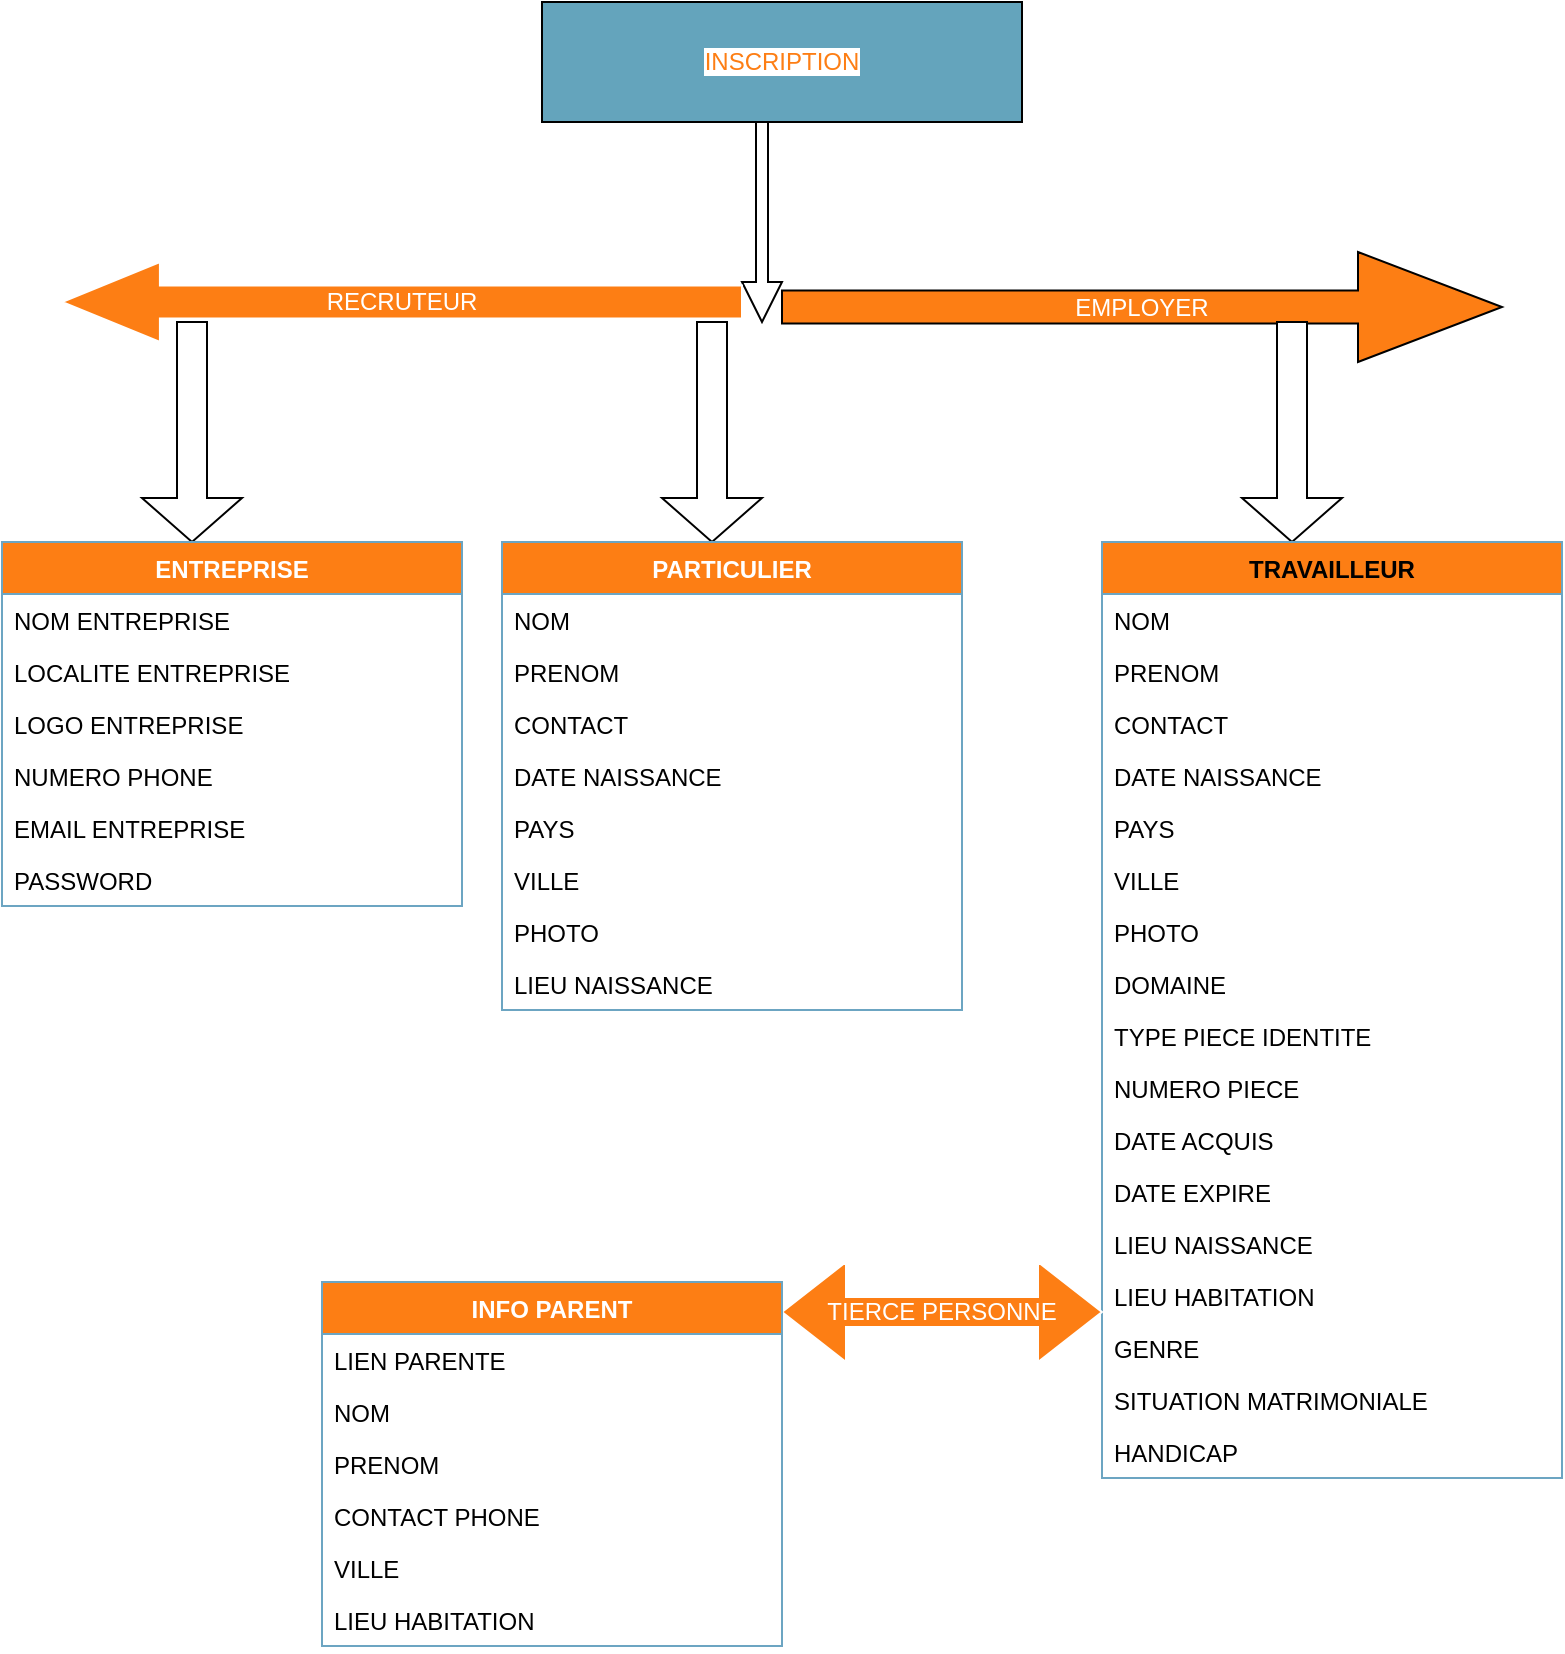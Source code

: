 <mxfile version="14.9.9" type="github">
  <diagram id="VK9HpViJWBIS-n7L-eVx" name="Page-1">
    <mxGraphModel dx="1038" dy="546" grid="1" gridSize="10" guides="1" tooltips="1" connect="1" arrows="1" fold="1" page="1" pageScale="1" pageWidth="827" pageHeight="1169" math="0" shadow="0">
      <root>
        <mxCell id="0" />
        <mxCell id="1" parent="0" />
        <mxCell id="k6bKdK0Z1SNqEurg4iVA-3" value="&lt;span style=&quot;background-color: rgb(255 , 255 , 255)&quot;&gt;&lt;font color=&quot;#fd7e14&quot;&gt;INSCRIPTION&lt;/font&gt;&lt;/span&gt;" style="rounded=0;whiteSpace=wrap;html=1;fillColor=#64A4BC;" parent="1" vertex="1">
          <mxGeometry x="280" y="30" width="240" height="60" as="geometry" />
        </mxCell>
        <mxCell id="k6bKdK0Z1SNqEurg4iVA-5" value="" style="shape=singleArrow;direction=south;whiteSpace=wrap;html=1;" parent="1" vertex="1">
          <mxGeometry x="380" y="90" width="20" height="100" as="geometry" />
        </mxCell>
        <mxCell id="k6bKdK0Z1SNqEurg4iVA-6" value="&lt;font color=&quot;#ffffff&quot;&gt;RECRUTEUR&lt;/font&gt;" style="shape=singleArrow;direction=west;whiteSpace=wrap;html=1;arrowWidth=0.413;arrowSize=0.144;strokeColor=#FFFFFF;fillColor=#fd7e14;" parent="1" vertex="1">
          <mxGeometry x="40" y="160" width="340" height="40" as="geometry" />
        </mxCell>
        <mxCell id="k6bKdK0Z1SNqEurg4iVA-7" value="&lt;font color=&quot;#ffffff&quot;&gt;EMPLOYER&lt;/font&gt;" style="shape=singleArrow;whiteSpace=wrap;html=1;fillColor=#fd7e14;" parent="1" vertex="1">
          <mxGeometry x="400" y="155" width="360" height="55" as="geometry" />
        </mxCell>
        <mxCell id="k6bKdK0Z1SNqEurg4iVA-12" value="" style="shape=singleArrow;direction=south;whiteSpace=wrap;html=1;" parent="1" vertex="1">
          <mxGeometry x="80" y="190" width="50" height="110" as="geometry" />
        </mxCell>
        <mxCell id="k6bKdK0Z1SNqEurg4iVA-14" value="" style="shape=singleArrow;direction=south;whiteSpace=wrap;html=1;" parent="1" vertex="1">
          <mxGeometry x="340" y="190" width="50" height="110" as="geometry" />
        </mxCell>
        <mxCell id="k6bKdK0Z1SNqEurg4iVA-27" value="" style="shape=singleArrow;direction=south;whiteSpace=wrap;html=1;" parent="1" vertex="1">
          <mxGeometry x="630" y="190" width="50" height="110" as="geometry" />
        </mxCell>
        <mxCell id="k6bKdK0Z1SNqEurg4iVA-31" value="ENTREPRISE" style="swimlane;fontStyle=1;align=center;verticalAlign=top;childLayout=stackLayout;horizontal=1;startSize=26;horizontalStack=0;resizeParent=1;resizeParentMax=0;resizeLast=0;collapsible=1;marginBottom=0;strokeColor=#6CA5C2;fillColor=#fd7e14;fontColor=#FFFFFF;" parent="1" vertex="1">
          <mxGeometry x="10" y="300" width="230" height="182" as="geometry" />
        </mxCell>
        <mxCell id="k6bKdK0Z1SNqEurg4iVA-32" value="NOM ENTREPRISE" style="text;strokeColor=none;fillColor=none;align=left;verticalAlign=top;spacingLeft=4;spacingRight=4;overflow=hidden;rotatable=0;points=[[0,0.5],[1,0.5]];portConstraint=eastwest;" parent="k6bKdK0Z1SNqEurg4iVA-31" vertex="1">
          <mxGeometry y="26" width="230" height="26" as="geometry" />
        </mxCell>
        <mxCell id="k6bKdK0Z1SNqEurg4iVA-34" value="LOCALITE ENTREPRISE" style="text;strokeColor=none;fillColor=none;align=left;verticalAlign=top;spacingLeft=4;spacingRight=4;overflow=hidden;rotatable=0;points=[[0,0.5],[1,0.5]];portConstraint=eastwest;" parent="k6bKdK0Z1SNqEurg4iVA-31" vertex="1">
          <mxGeometry y="52" width="230" height="26" as="geometry" />
        </mxCell>
        <mxCell id="k6bKdK0Z1SNqEurg4iVA-35" value="LOGO ENTREPRISE" style="text;strokeColor=none;fillColor=none;align=left;verticalAlign=top;spacingLeft=4;spacingRight=4;overflow=hidden;rotatable=0;points=[[0,0.5],[1,0.5]];portConstraint=eastwest;" parent="k6bKdK0Z1SNqEurg4iVA-31" vertex="1">
          <mxGeometry y="78" width="230" height="26" as="geometry" />
        </mxCell>
        <mxCell id="k6bKdK0Z1SNqEurg4iVA-36" value="NUMERO PHONE" style="text;strokeColor=none;fillColor=none;align=left;verticalAlign=top;spacingLeft=4;spacingRight=4;overflow=hidden;rotatable=0;points=[[0,0.5],[1,0.5]];portConstraint=eastwest;" parent="k6bKdK0Z1SNqEurg4iVA-31" vertex="1">
          <mxGeometry y="104" width="230" height="26" as="geometry" />
        </mxCell>
        <mxCell id="k6bKdK0Z1SNqEurg4iVA-37" value="EMAIL ENTREPRISE" style="text;strokeColor=none;fillColor=none;align=left;verticalAlign=top;spacingLeft=4;spacingRight=4;overflow=hidden;rotatable=0;points=[[0,0.5],[1,0.5]];portConstraint=eastwest;" parent="k6bKdK0Z1SNqEurg4iVA-31" vertex="1">
          <mxGeometry y="130" width="230" height="26" as="geometry" />
        </mxCell>
        <mxCell id="k6bKdK0Z1SNqEurg4iVA-38" value="PASSWORD" style="text;strokeColor=none;fillColor=none;align=left;verticalAlign=top;spacingLeft=4;spacingRight=4;overflow=hidden;rotatable=0;points=[[0,0.5],[1,0.5]];portConstraint=eastwest;" parent="k6bKdK0Z1SNqEurg4iVA-31" vertex="1">
          <mxGeometry y="156" width="230" height="26" as="geometry" />
        </mxCell>
        <mxCell id="k6bKdK0Z1SNqEurg4iVA-50" value="TRAVAILLEUR" style="swimlane;fontStyle=1;align=center;verticalAlign=top;childLayout=stackLayout;horizontal=1;startSize=26;horizontalStack=0;resizeParent=1;resizeParentMax=0;resizeLast=0;collapsible=1;marginBottom=0;strokeColor=#6CA5C2;fillColor=#fd7e14;" parent="1" vertex="1">
          <mxGeometry x="560" y="300" width="230" height="468" as="geometry" />
        </mxCell>
        <mxCell id="k6bKdK0Z1SNqEurg4iVA-51" value="NOM" style="text;strokeColor=none;fillColor=none;align=left;verticalAlign=top;spacingLeft=4;spacingRight=4;overflow=hidden;rotatable=0;points=[[0,0.5],[1,0.5]];portConstraint=eastwest;" parent="k6bKdK0Z1SNqEurg4iVA-50" vertex="1">
          <mxGeometry y="26" width="230" height="26" as="geometry" />
        </mxCell>
        <mxCell id="k6bKdK0Z1SNqEurg4iVA-52" value="PRENOM" style="text;strokeColor=none;fillColor=none;align=left;verticalAlign=top;spacingLeft=4;spacingRight=4;overflow=hidden;rotatable=0;points=[[0,0.5],[1,0.5]];portConstraint=eastwest;" parent="k6bKdK0Z1SNqEurg4iVA-50" vertex="1">
          <mxGeometry y="52" width="230" height="26" as="geometry" />
        </mxCell>
        <mxCell id="k6bKdK0Z1SNqEurg4iVA-53" value="CONTACT" style="text;strokeColor=none;fillColor=none;align=left;verticalAlign=top;spacingLeft=4;spacingRight=4;overflow=hidden;rotatable=0;points=[[0,0.5],[1,0.5]];portConstraint=eastwest;" parent="k6bKdK0Z1SNqEurg4iVA-50" vertex="1">
          <mxGeometry y="78" width="230" height="26" as="geometry" />
        </mxCell>
        <mxCell id="k6bKdK0Z1SNqEurg4iVA-54" value="DATE NAISSANCE" style="text;strokeColor=none;fillColor=none;align=left;verticalAlign=top;spacingLeft=4;spacingRight=4;overflow=hidden;rotatable=0;points=[[0,0.5],[1,0.5]];portConstraint=eastwest;" parent="k6bKdK0Z1SNqEurg4iVA-50" vertex="1">
          <mxGeometry y="104" width="230" height="26" as="geometry" />
        </mxCell>
        <mxCell id="k6bKdK0Z1SNqEurg4iVA-55" value="PAYS" style="text;strokeColor=none;fillColor=none;align=left;verticalAlign=top;spacingLeft=4;spacingRight=4;overflow=hidden;rotatable=0;points=[[0,0.5],[1,0.5]];portConstraint=eastwest;" parent="k6bKdK0Z1SNqEurg4iVA-50" vertex="1">
          <mxGeometry y="130" width="230" height="26" as="geometry" />
        </mxCell>
        <mxCell id="k6bKdK0Z1SNqEurg4iVA-56" value="VILLE" style="text;strokeColor=none;fillColor=none;align=left;verticalAlign=top;spacingLeft=4;spacingRight=4;overflow=hidden;rotatable=0;points=[[0,0.5],[1,0.5]];portConstraint=eastwest;" parent="k6bKdK0Z1SNqEurg4iVA-50" vertex="1">
          <mxGeometry y="156" width="230" height="26" as="geometry" />
        </mxCell>
        <mxCell id="k6bKdK0Z1SNqEurg4iVA-57" value="PHOTO" style="text;strokeColor=none;fillColor=none;align=left;verticalAlign=top;spacingLeft=4;spacingRight=4;overflow=hidden;rotatable=0;points=[[0,0.5],[1,0.5]];portConstraint=eastwest;" parent="k6bKdK0Z1SNqEurg4iVA-50" vertex="1">
          <mxGeometry y="182" width="230" height="26" as="geometry" />
        </mxCell>
        <mxCell id="k6bKdK0Z1SNqEurg4iVA-58" value="DOMAINE" style="text;strokeColor=none;fillColor=none;align=left;verticalAlign=top;spacingLeft=4;spacingRight=4;overflow=hidden;rotatable=0;points=[[0,0.5],[1,0.5]];portConstraint=eastwest;" parent="k6bKdK0Z1SNqEurg4iVA-50" vertex="1">
          <mxGeometry y="208" width="230" height="26" as="geometry" />
        </mxCell>
        <mxCell id="k6bKdK0Z1SNqEurg4iVA-59" value="TYPE PIECE IDENTITE" style="text;strokeColor=none;fillColor=none;align=left;verticalAlign=top;spacingLeft=4;spacingRight=4;overflow=hidden;rotatable=0;points=[[0,0.5],[1,0.5]];portConstraint=eastwest;" parent="k6bKdK0Z1SNqEurg4iVA-50" vertex="1">
          <mxGeometry y="234" width="230" height="26" as="geometry" />
        </mxCell>
        <mxCell id="k6bKdK0Z1SNqEurg4iVA-60" value="NUMERO PIECE" style="text;strokeColor=none;fillColor=none;align=left;verticalAlign=top;spacingLeft=4;spacingRight=4;overflow=hidden;rotatable=0;points=[[0,0.5],[1,0.5]];portConstraint=eastwest;" parent="k6bKdK0Z1SNqEurg4iVA-50" vertex="1">
          <mxGeometry y="260" width="230" height="26" as="geometry" />
        </mxCell>
        <mxCell id="k6bKdK0Z1SNqEurg4iVA-61" value="DATE ACQUIS" style="text;strokeColor=none;fillColor=none;align=left;verticalAlign=top;spacingLeft=4;spacingRight=4;overflow=hidden;rotatable=0;points=[[0,0.5],[1,0.5]];portConstraint=eastwest;" parent="k6bKdK0Z1SNqEurg4iVA-50" vertex="1">
          <mxGeometry y="286" width="230" height="26" as="geometry" />
        </mxCell>
        <mxCell id="k6bKdK0Z1SNqEurg4iVA-62" value="DATE EXPIRE" style="text;strokeColor=none;fillColor=none;align=left;verticalAlign=top;spacingLeft=4;spacingRight=4;overflow=hidden;rotatable=0;points=[[0,0.5],[1,0.5]];portConstraint=eastwest;" parent="k6bKdK0Z1SNqEurg4iVA-50" vertex="1">
          <mxGeometry y="312" width="230" height="26" as="geometry" />
        </mxCell>
        <mxCell id="k6bKdK0Z1SNqEurg4iVA-63" value="LIEU NAISSANCE" style="text;strokeColor=none;fillColor=none;align=left;verticalAlign=top;spacingLeft=4;spacingRight=4;overflow=hidden;rotatable=0;points=[[0,0.5],[1,0.5]];portConstraint=eastwest;" parent="k6bKdK0Z1SNqEurg4iVA-50" vertex="1">
          <mxGeometry y="338" width="230" height="26" as="geometry" />
        </mxCell>
        <mxCell id="k6bKdK0Z1SNqEurg4iVA-64" value="LIEU HABITATION" style="text;strokeColor=none;fillColor=none;align=left;verticalAlign=top;spacingLeft=4;spacingRight=4;overflow=hidden;rotatable=0;points=[[0,0.5],[1,0.5]];portConstraint=eastwest;" parent="k6bKdK0Z1SNqEurg4iVA-50" vertex="1">
          <mxGeometry y="364" width="230" height="26" as="geometry" />
        </mxCell>
        <mxCell id="k6bKdK0Z1SNqEurg4iVA-65" value="GENRE" style="text;strokeColor=none;fillColor=none;align=left;verticalAlign=top;spacingLeft=4;spacingRight=4;overflow=hidden;rotatable=0;points=[[0,0.5],[1,0.5]];portConstraint=eastwest;" parent="k6bKdK0Z1SNqEurg4iVA-50" vertex="1">
          <mxGeometry y="390" width="230" height="26" as="geometry" />
        </mxCell>
        <mxCell id="k6bKdK0Z1SNqEurg4iVA-66" value="SITUATION MATRIMONIALE " style="text;strokeColor=none;fillColor=none;align=left;verticalAlign=top;spacingLeft=4;spacingRight=4;overflow=hidden;rotatable=0;points=[[0,0.5],[1,0.5]];portConstraint=eastwest;" parent="k6bKdK0Z1SNqEurg4iVA-50" vertex="1">
          <mxGeometry y="416" width="230" height="26" as="geometry" />
        </mxCell>
        <mxCell id="k6bKdK0Z1SNqEurg4iVA-67" value="HANDICAP " style="text;strokeColor=none;fillColor=none;align=left;verticalAlign=top;spacingLeft=4;spacingRight=4;overflow=hidden;rotatable=0;points=[[0,0.5],[1,0.5]];portConstraint=eastwest;" parent="k6bKdK0Z1SNqEurg4iVA-50" vertex="1">
          <mxGeometry y="442" width="230" height="26" as="geometry" />
        </mxCell>
        <mxCell id="k6bKdK0Z1SNqEurg4iVA-68" value="PARTICULIER" style="swimlane;fontStyle=1;align=center;verticalAlign=top;childLayout=stackLayout;horizontal=1;startSize=26;horizontalStack=0;resizeParent=1;resizeParentMax=0;resizeLast=0;collapsible=1;marginBottom=0;strokeColor=#6CA5C2;fillColor=#fd7e14;fontColor=#FFFFFF;" parent="1" vertex="1">
          <mxGeometry x="260" y="300" width="230" height="234" as="geometry" />
        </mxCell>
        <mxCell id="k6bKdK0Z1SNqEurg4iVA-69" value="NOM" style="text;strokeColor=none;fillColor=none;align=left;verticalAlign=top;spacingLeft=4;spacingRight=4;overflow=hidden;rotatable=0;points=[[0,0.5],[1,0.5]];portConstraint=eastwest;" parent="k6bKdK0Z1SNqEurg4iVA-68" vertex="1">
          <mxGeometry y="26" width="230" height="26" as="geometry" />
        </mxCell>
        <mxCell id="k6bKdK0Z1SNqEurg4iVA-70" value="PRENOM" style="text;strokeColor=none;fillColor=none;align=left;verticalAlign=top;spacingLeft=4;spacingRight=4;overflow=hidden;rotatable=0;points=[[0,0.5],[1,0.5]];portConstraint=eastwest;" parent="k6bKdK0Z1SNqEurg4iVA-68" vertex="1">
          <mxGeometry y="52" width="230" height="26" as="geometry" />
        </mxCell>
        <mxCell id="k6bKdK0Z1SNqEurg4iVA-71" value="CONTACT" style="text;strokeColor=none;fillColor=none;align=left;verticalAlign=top;spacingLeft=4;spacingRight=4;overflow=hidden;rotatable=0;points=[[0,0.5],[1,0.5]];portConstraint=eastwest;" parent="k6bKdK0Z1SNqEurg4iVA-68" vertex="1">
          <mxGeometry y="78" width="230" height="26" as="geometry" />
        </mxCell>
        <mxCell id="k6bKdK0Z1SNqEurg4iVA-72" value="DATE NAISSANCE" style="text;strokeColor=none;fillColor=none;align=left;verticalAlign=top;spacingLeft=4;spacingRight=4;overflow=hidden;rotatable=0;points=[[0,0.5],[1,0.5]];portConstraint=eastwest;" parent="k6bKdK0Z1SNqEurg4iVA-68" vertex="1">
          <mxGeometry y="104" width="230" height="26" as="geometry" />
        </mxCell>
        <mxCell id="k6bKdK0Z1SNqEurg4iVA-73" value="PAYS" style="text;strokeColor=none;fillColor=none;align=left;verticalAlign=top;spacingLeft=4;spacingRight=4;overflow=hidden;rotatable=0;points=[[0,0.5],[1,0.5]];portConstraint=eastwest;" parent="k6bKdK0Z1SNqEurg4iVA-68" vertex="1">
          <mxGeometry y="130" width="230" height="26" as="geometry" />
        </mxCell>
        <mxCell id="k6bKdK0Z1SNqEurg4iVA-74" value="VILLE" style="text;strokeColor=none;fillColor=none;align=left;verticalAlign=top;spacingLeft=4;spacingRight=4;overflow=hidden;rotatable=0;points=[[0,0.5],[1,0.5]];portConstraint=eastwest;" parent="k6bKdK0Z1SNqEurg4iVA-68" vertex="1">
          <mxGeometry y="156" width="230" height="26" as="geometry" />
        </mxCell>
        <mxCell id="k6bKdK0Z1SNqEurg4iVA-75" value="PHOTO" style="text;strokeColor=none;fillColor=none;align=left;verticalAlign=top;spacingLeft=4;spacingRight=4;overflow=hidden;rotatable=0;points=[[0,0.5],[1,0.5]];portConstraint=eastwest;" parent="k6bKdK0Z1SNqEurg4iVA-68" vertex="1">
          <mxGeometry y="182" width="230" height="26" as="geometry" />
        </mxCell>
        <mxCell id="k6bKdK0Z1SNqEurg4iVA-76" value="LIEU NAISSANCE" style="text;strokeColor=none;fillColor=none;align=left;verticalAlign=top;spacingLeft=4;spacingRight=4;overflow=hidden;rotatable=0;points=[[0,0.5],[1,0.5]];portConstraint=eastwest;" parent="k6bKdK0Z1SNqEurg4iVA-68" vertex="1">
          <mxGeometry y="208" width="230" height="26" as="geometry" />
        </mxCell>
        <mxCell id="k6bKdK0Z1SNqEurg4iVA-81" value="TIERCE PERSONNE" style="shape=doubleArrow;whiteSpace=wrap;html=1;fontColor=#FFFFFF;strokeColor=#FFFFFF;fillColor=#fd7e14;" parent="1" vertex="1">
          <mxGeometry x="400" y="660" width="160" height="50" as="geometry" />
        </mxCell>
        <mxCell id="k6bKdK0Z1SNqEurg4iVA-82" value="INFO PARENT" style="swimlane;fontStyle=1;align=center;verticalAlign=top;childLayout=stackLayout;horizontal=1;startSize=26;horizontalStack=0;resizeParent=1;resizeParentMax=0;resizeLast=0;collapsible=1;marginBottom=0;strokeColor=#6CA5C2;fillColor=#fd7e14;fontColor=#FFFFFF;" parent="1" vertex="1">
          <mxGeometry x="170" y="670" width="230" height="182" as="geometry" />
        </mxCell>
        <mxCell id="k6bKdK0Z1SNqEurg4iVA-83" value="LIEN PARENTE" style="text;strokeColor=none;fillColor=none;align=left;verticalAlign=top;spacingLeft=4;spacingRight=4;overflow=hidden;rotatable=0;points=[[0,0.5],[1,0.5]];portConstraint=eastwest;" parent="k6bKdK0Z1SNqEurg4iVA-82" vertex="1">
          <mxGeometry y="26" width="230" height="26" as="geometry" />
        </mxCell>
        <mxCell id="k6bKdK0Z1SNqEurg4iVA-84" value="NOM" style="text;strokeColor=none;fillColor=none;align=left;verticalAlign=top;spacingLeft=4;spacingRight=4;overflow=hidden;rotatable=0;points=[[0,0.5],[1,0.5]];portConstraint=eastwest;" parent="k6bKdK0Z1SNqEurg4iVA-82" vertex="1">
          <mxGeometry y="52" width="230" height="26" as="geometry" />
        </mxCell>
        <mxCell id="k6bKdK0Z1SNqEurg4iVA-85" value="PRENOM" style="text;strokeColor=none;fillColor=none;align=left;verticalAlign=top;spacingLeft=4;spacingRight=4;overflow=hidden;rotatable=0;points=[[0,0.5],[1,0.5]];portConstraint=eastwest;" parent="k6bKdK0Z1SNqEurg4iVA-82" vertex="1">
          <mxGeometry y="78" width="230" height="26" as="geometry" />
        </mxCell>
        <mxCell id="k6bKdK0Z1SNqEurg4iVA-86" value="CONTACT PHONE" style="text;strokeColor=none;fillColor=none;align=left;verticalAlign=top;spacingLeft=4;spacingRight=4;overflow=hidden;rotatable=0;points=[[0,0.5],[1,0.5]];portConstraint=eastwest;" parent="k6bKdK0Z1SNqEurg4iVA-82" vertex="1">
          <mxGeometry y="104" width="230" height="26" as="geometry" />
        </mxCell>
        <mxCell id="k6bKdK0Z1SNqEurg4iVA-88" value="VILLE" style="text;strokeColor=none;fillColor=none;align=left;verticalAlign=top;spacingLeft=4;spacingRight=4;overflow=hidden;rotatable=0;points=[[0,0.5],[1,0.5]];portConstraint=eastwest;" parent="k6bKdK0Z1SNqEurg4iVA-82" vertex="1">
          <mxGeometry y="130" width="230" height="26" as="geometry" />
        </mxCell>
        <mxCell id="k6bKdK0Z1SNqEurg4iVA-89" value="LIEU HABITATION" style="text;strokeColor=none;fillColor=none;align=left;verticalAlign=top;spacingLeft=4;spacingRight=4;overflow=hidden;rotatable=0;points=[[0,0.5],[1,0.5]];portConstraint=eastwest;" parent="k6bKdK0Z1SNqEurg4iVA-82" vertex="1">
          <mxGeometry y="156" width="230" height="26" as="geometry" />
        </mxCell>
      </root>
    </mxGraphModel>
  </diagram>
</mxfile>
